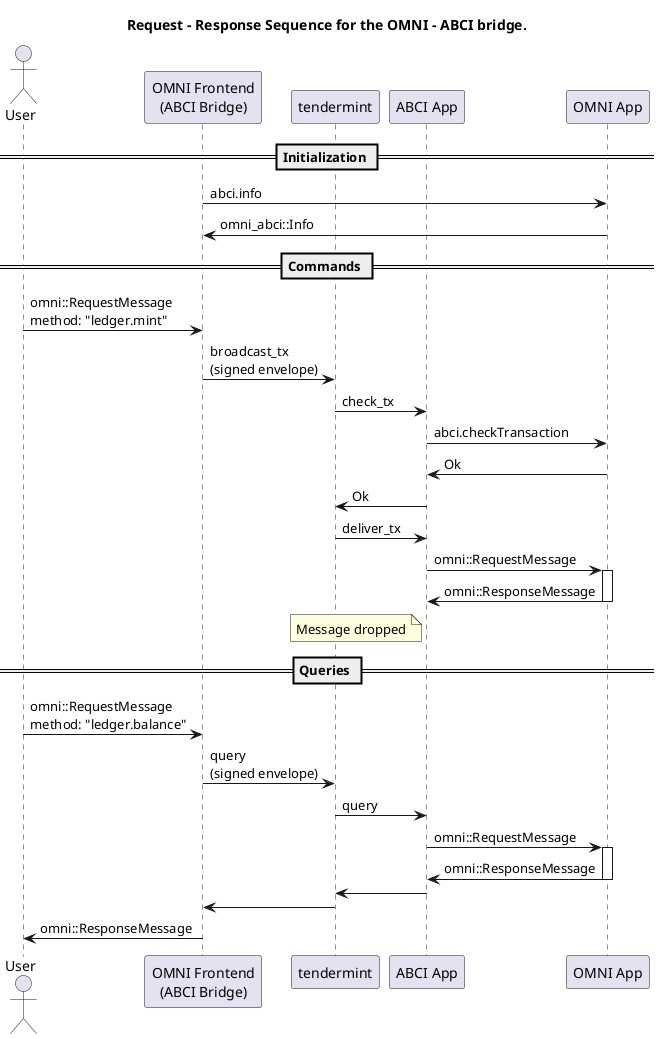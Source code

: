 @startuml
title Request - Response Sequence for the OMNI - ABCI bridge.

actor user as "User"
participant omni as "OMNI Frontend\n(ABCI Bridge)"
participant tendermint
participant abci_app as "ABCI App"
participant omni_app as "OMNI App"

== Initialization ==
omni -> omni_app : \
    abci.info
omni_app -> omni : \
    omni_abci::Info

== Commands ==

user -> omni : \
    omni::RequestMessage\nmethod: "ledger.mint"
omni -> tendermint : \
    broadcast_tx\n(signed envelope)

tendermint -> abci_app : \
    check_tx

abci_app -> omni_app : \
    abci.checkTransaction

omni_app -> abci_app : \
    Ok

abci_app -> tendermint : \
    Ok

tendermint -> abci_app : \
    deliver_tx

abci_app -> omni_app : \
    omni::RequestMessage

activate omni_app
omni_app -> abci_app : omni::ResponseMessage
note left of abci_app
  Message dropped
end note
deactivate

' ---

== Queries ==

user -> omni : \
    omni::RequestMessage\nmethod: "ledger.balance"
omni -> tendermint : \
    query\n(signed envelope)

tendermint -> abci_app : \
    query

abci_app -> omni_app : \
    omni::RequestMessage

activate omni_app
omni_app -> abci_app : omni::ResponseMessage
deactivate

abci_app -> tendermint
tendermint -> omni
omni -> user : \
    omni::ResponseMessage

@enduml
